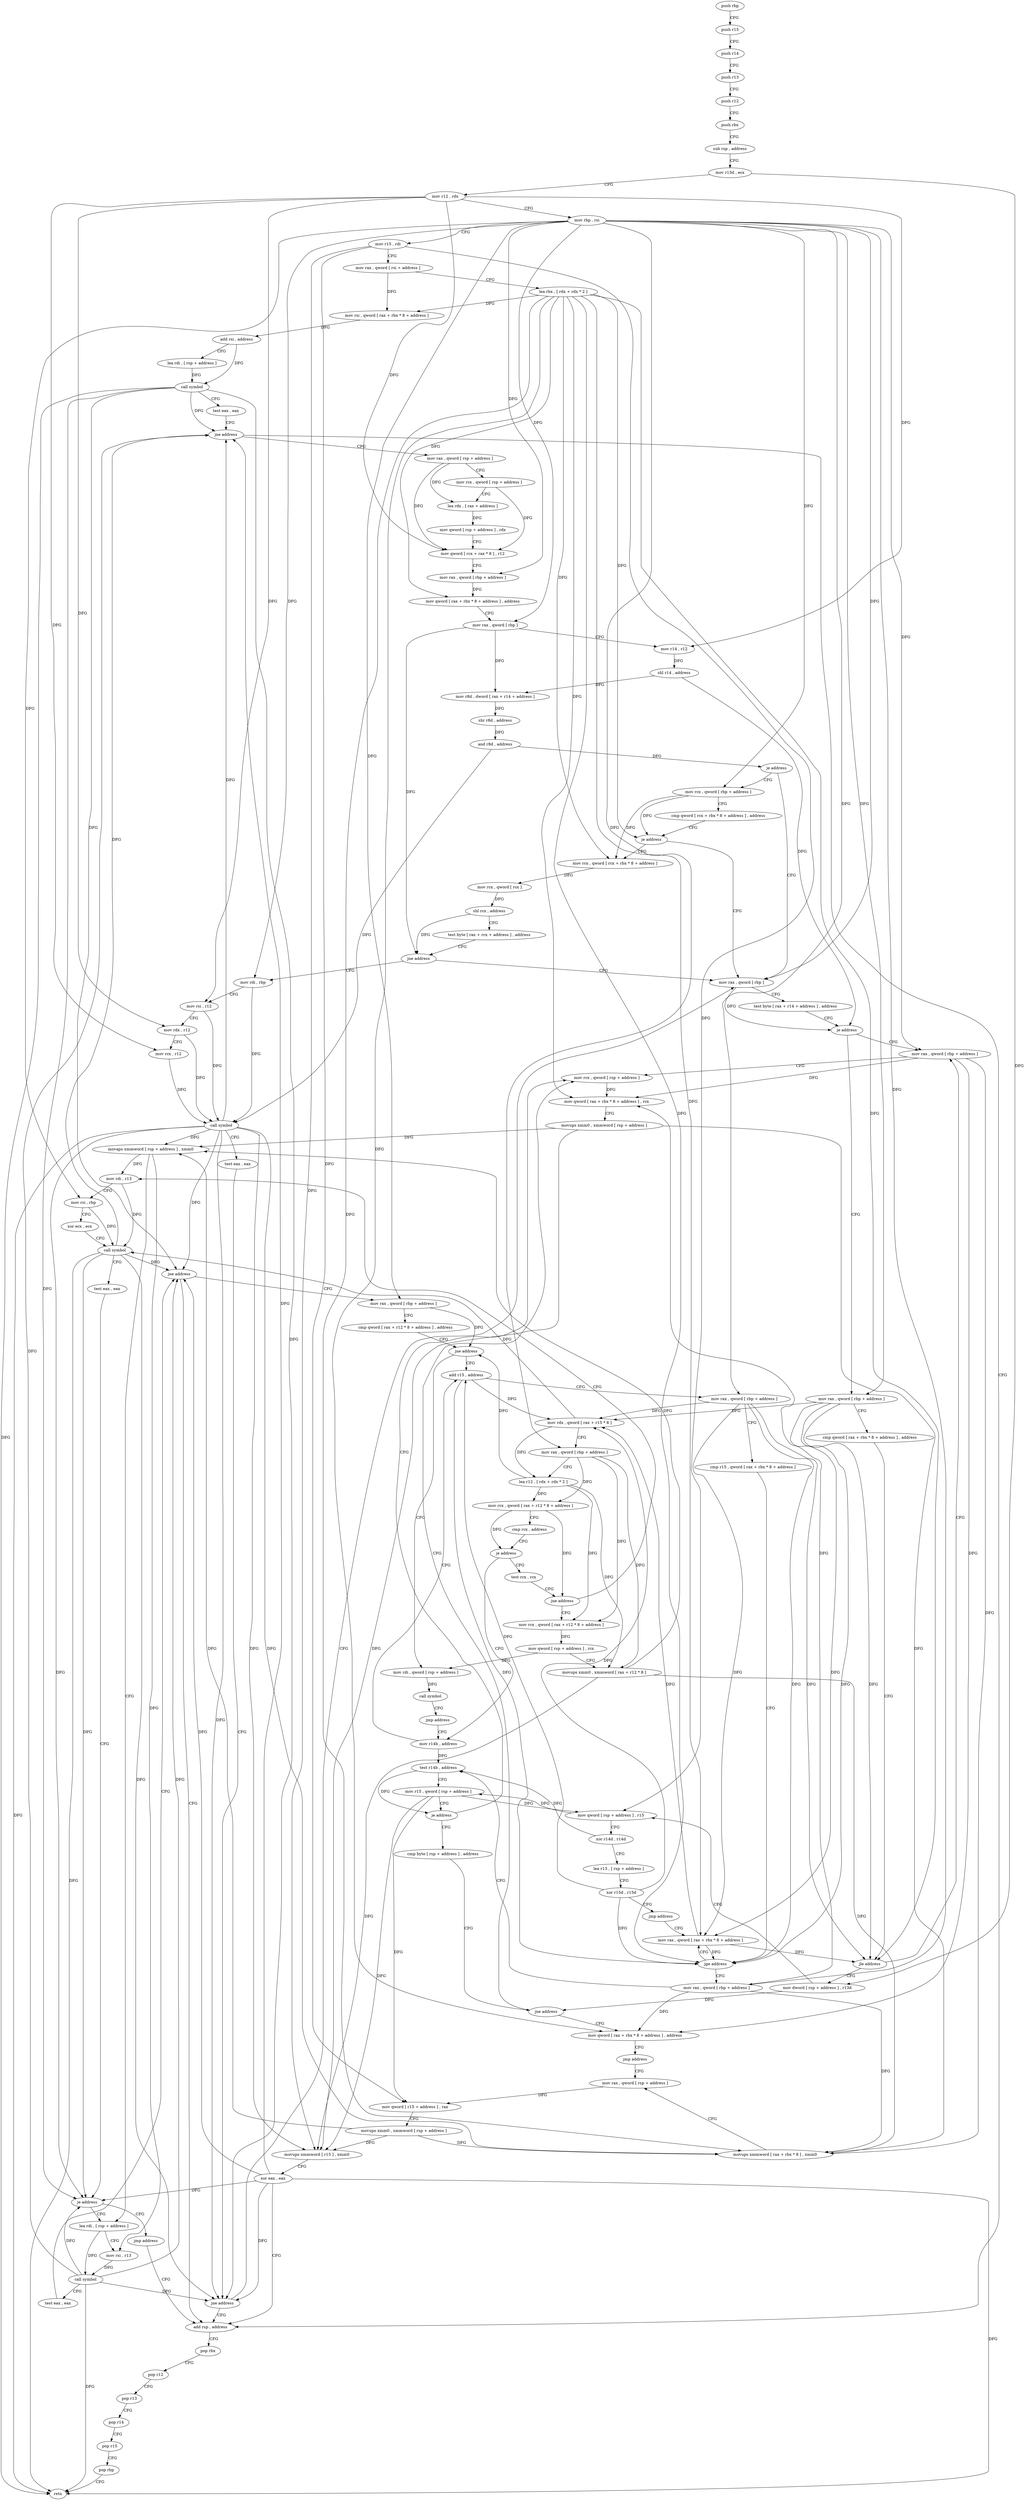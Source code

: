 digraph "func" {
"4239376" [label = "push rbp" ]
"4239377" [label = "push r15" ]
"4239379" [label = "push r14" ]
"4239381" [label = "push r13" ]
"4239383" [label = "push r12" ]
"4239385" [label = "push rbx" ]
"4239386" [label = "sub rsp , address" ]
"4239390" [label = "mov r13d , ecx" ]
"4239393" [label = "mov r12 , rdx" ]
"4239396" [label = "mov rbp , rsi" ]
"4239399" [label = "mov r15 , rdi" ]
"4239402" [label = "mov rax , qword [ rsi + address ]" ]
"4239406" [label = "lea rbx , [ rdx + rdx * 2 ]" ]
"4239410" [label = "mov rsi , qword [ rax + rbx * 8 + address ]" ]
"4239415" [label = "add rsi , address" ]
"4239419" [label = "lea rdi , [ rsp + address ]" ]
"4239424" [label = "call symbol" ]
"4239429" [label = "test eax , eax" ]
"4239431" [label = "jne address" ]
"4239803" [label = "add rsp , address" ]
"4239437" [label = "mov rax , qword [ rsp + address ]" ]
"4239807" [label = "pop rbx" ]
"4239808" [label = "pop r12" ]
"4239810" [label = "pop r13" ]
"4239812" [label = "pop r14" ]
"4239814" [label = "pop r15" ]
"4239816" [label = "pop rbp" ]
"4239817" [label = "retn" ]
"4239442" [label = "mov rcx , qword [ rsp + address ]" ]
"4239447" [label = "lea rdx , [ rax + address ]" ]
"4239451" [label = "mov qword [ rsp + address ] , rdx" ]
"4239456" [label = "mov qword [ rcx + rax * 8 ] , r12" ]
"4239460" [label = "mov rax , qword [ rbp + address ]" ]
"4239464" [label = "mov qword [ rax + rbx * 8 + address ] , address" ]
"4239473" [label = "mov rax , qword [ rbp ]" ]
"4239477" [label = "mov r14 , r12" ]
"4239480" [label = "shl r14 , address" ]
"4239484" [label = "mov r8d , dword [ rax + r14 + address ]" ]
"4239489" [label = "shr r8d , address" ]
"4239493" [label = "and r8d , address" ]
"4239500" [label = "je address" ]
"4239558" [label = "mov rax , qword [ rbp ]" ]
"4239502" [label = "mov rcx , qword [ rbp + address ]" ]
"4239562" [label = "test byte [ rax + r14 + address ] , address" ]
"4239568" [label = "je address" ]
"4239760" [label = "mov rax , qword [ rbp + address ]" ]
"4239574" [label = "mov rax , qword [ rbp + address ]" ]
"4239506" [label = "cmp qword [ rcx + rbx * 8 + address ] , address" ]
"4239512" [label = "je address" ]
"4239514" [label = "mov rcx , qword [ rcx + rbx * 8 + address ]" ]
"4239764" [label = "mov rcx , qword [ rsp + address ]" ]
"4239578" [label = "cmp qword [ rax + rbx * 8 + address ] , address" ]
"4239584" [label = "jle address" ]
"4239590" [label = "mov dword [ rsp + address ] , r13d" ]
"4239519" [label = "mov rcx , qword [ rcx ]" ]
"4239522" [label = "shl rcx , address" ]
"4239526" [label = "test byte [ rax + rcx + address ] , address" ]
"4239531" [label = "jne address" ]
"4239533" [label = "mov rdi , rbp" ]
"4239595" [label = "mov qword [ rsp + address ] , r15" ]
"4239600" [label = "xor r14d , r14d" ]
"4239603" [label = "lea r13 , [ rsp + address ]" ]
"4239608" [label = "xor r15d , r15d" ]
"4239611" [label = "jmp address" ]
"4239638" [label = "mov rax , qword [ rax + rbx * 8 + address ]" ]
"4239536" [label = "mov rsi , r12" ]
"4239539" [label = "mov rdx , r12" ]
"4239542" [label = "mov rcx , r12" ]
"4239545" [label = "call symbol" ]
"4239550" [label = "test eax , eax" ]
"4239552" [label = "jne address" ]
"4239643" [label = "mov rdx , qword [ rax + r15 * 8 ]" ]
"4239647" [label = "mov rax , qword [ rbp + address ]" ]
"4239651" [label = "lea r12 , [ rdx + rdx * 2 ]" ]
"4239655" [label = "mov rcx , qword [ rax + r12 * 8 + address ]" ]
"4239660" [label = "cmp rcx , address" ]
"4239664" [label = "je address" ]
"4239616" [label = "mov r14b , address" ]
"4239666" [label = "test rcx , rcx" ]
"4239619" [label = "add r15 , address" ]
"4239669" [label = "jne address" ]
"4239696" [label = "mov rcx , qword [ rax + r12 * 8 + address ]" ]
"4239671" [label = "mov rdi , r13" ]
"4239818" [label = "mov rax , qword [ rbp + address ]" ]
"4239822" [label = "test r14b , address" ]
"4239826" [label = "mov r15 , qword [ rsp + address ]" ]
"4239831" [label = "je address" ]
"4239833" [label = "cmp byte [ rsp + address ] , address" ]
"4239701" [label = "mov qword [ rsp + address ] , rcx" ]
"4239706" [label = "movups xmm0 , xmmword [ rax + r12 * 8 ]" ]
"4239711" [label = "movaps xmmword [ rsp + address ] , xmm0" ]
"4239716" [label = "lea rdi , [ rsp + address ]" ]
"4239674" [label = "mov rsi , rbp" ]
"4239677" [label = "xor ecx , ecx" ]
"4239679" [label = "call symbol" ]
"4239684" [label = "test eax , eax" ]
"4239686" [label = "je address" ]
"4239688" [label = "jmp address" ]
"4239769" [label = "mov qword [ rax + rbx * 8 + address ] , rcx" ]
"4239774" [label = "movups xmm0 , xmmword [ rsp + address ]" ]
"4239779" [label = "movups xmmword [ rax + rbx * 8 ] , xmm0" ]
"4239783" [label = "mov rax , qword [ rsp + address ]" ]
"4239838" [label = "jne address" ]
"4239840" [label = "mov qword [ rax + rbx * 8 + address ] , address" ]
"4239733" [label = "mov rax , qword [ rbp + address ]" ]
"4239737" [label = "cmp qword [ rax + r12 * 8 + address ] , address" ]
"4239743" [label = "jne address" ]
"4239745" [label = "mov rdi , qword [ rsp + address ]" ]
"4239721" [label = "mov rsi , r13" ]
"4239724" [label = "call symbol" ]
"4239729" [label = "test eax , eax" ]
"4239731" [label = "jne address" ]
"4239849" [label = "jmp address" ]
"4239623" [label = "mov rax , qword [ rbp + address ]" ]
"4239627" [label = "cmp r15 , qword [ rax + rbx * 8 + address ]" ]
"4239632" [label = "jge address" ]
"4239750" [label = "call symbol" ]
"4239755" [label = "jmp address" ]
"4239788" [label = "mov qword [ r15 + address ] , rax" ]
"4239792" [label = "movups xmm0 , xmmword [ rsp + address ]" ]
"4239797" [label = "movups xmmword [ r15 ] , xmm0" ]
"4239801" [label = "xor eax , eax" ]
"4239376" -> "4239377" [ label = "CFG" ]
"4239377" -> "4239379" [ label = "CFG" ]
"4239379" -> "4239381" [ label = "CFG" ]
"4239381" -> "4239383" [ label = "CFG" ]
"4239383" -> "4239385" [ label = "CFG" ]
"4239385" -> "4239386" [ label = "CFG" ]
"4239386" -> "4239390" [ label = "CFG" ]
"4239390" -> "4239393" [ label = "CFG" ]
"4239390" -> "4239590" [ label = "DFG" ]
"4239393" -> "4239396" [ label = "CFG" ]
"4239393" -> "4239456" [ label = "DFG" ]
"4239393" -> "4239477" [ label = "DFG" ]
"4239393" -> "4239536" [ label = "DFG" ]
"4239393" -> "4239539" [ label = "DFG" ]
"4239393" -> "4239542" [ label = "DFG" ]
"4239396" -> "4239399" [ label = "CFG" ]
"4239396" -> "4239460" [ label = "DFG" ]
"4239396" -> "4239473" [ label = "DFG" ]
"4239396" -> "4239558" [ label = "DFG" ]
"4239396" -> "4239502" [ label = "DFG" ]
"4239396" -> "4239760" [ label = "DFG" ]
"4239396" -> "4239574" [ label = "DFG" ]
"4239396" -> "4239533" [ label = "DFG" ]
"4239396" -> "4239647" [ label = "DFG" ]
"4239396" -> "4239623" [ label = "DFG" ]
"4239396" -> "4239674" [ label = "DFG" ]
"4239396" -> "4239818" [ label = "DFG" ]
"4239396" -> "4239733" [ label = "DFG" ]
"4239399" -> "4239402" [ label = "CFG" ]
"4239399" -> "4239595" [ label = "DFG" ]
"4239399" -> "4239788" [ label = "DFG" ]
"4239399" -> "4239797" [ label = "DFG" ]
"4239402" -> "4239406" [ label = "CFG" ]
"4239402" -> "4239410" [ label = "DFG" ]
"4239406" -> "4239410" [ label = "DFG" ]
"4239406" -> "4239464" [ label = "DFG" ]
"4239406" -> "4239512" [ label = "DFG" ]
"4239406" -> "4239584" [ label = "DFG" ]
"4239406" -> "4239514" [ label = "DFG" ]
"4239406" -> "4239769" [ label = "DFG" ]
"4239406" -> "4239779" [ label = "DFG" ]
"4239406" -> "4239638" [ label = "DFG" ]
"4239406" -> "4239632" [ label = "DFG" ]
"4239406" -> "4239840" [ label = "DFG" ]
"4239410" -> "4239415" [ label = "DFG" ]
"4239415" -> "4239419" [ label = "CFG" ]
"4239415" -> "4239424" [ label = "DFG" ]
"4239419" -> "4239424" [ label = "DFG" ]
"4239424" -> "4239429" [ label = "CFG" ]
"4239424" -> "4239431" [ label = "DFG" ]
"4239424" -> "4239817" [ label = "DFG" ]
"4239424" -> "4239552" [ label = "DFG" ]
"4239424" -> "4239686" [ label = "DFG" ]
"4239424" -> "4239731" [ label = "DFG" ]
"4239429" -> "4239431" [ label = "CFG" ]
"4239431" -> "4239803" [ label = "CFG" ]
"4239431" -> "4239437" [ label = "CFG" ]
"4239803" -> "4239807" [ label = "CFG" ]
"4239437" -> "4239442" [ label = "CFG" ]
"4239437" -> "4239447" [ label = "DFG" ]
"4239437" -> "4239456" [ label = "DFG" ]
"4239807" -> "4239808" [ label = "CFG" ]
"4239808" -> "4239810" [ label = "CFG" ]
"4239810" -> "4239812" [ label = "CFG" ]
"4239812" -> "4239814" [ label = "CFG" ]
"4239814" -> "4239816" [ label = "CFG" ]
"4239816" -> "4239817" [ label = "CFG" ]
"4239442" -> "4239447" [ label = "CFG" ]
"4239442" -> "4239456" [ label = "DFG" ]
"4239447" -> "4239451" [ label = "DFG" ]
"4239451" -> "4239456" [ label = "CFG" ]
"4239456" -> "4239460" [ label = "CFG" ]
"4239460" -> "4239464" [ label = "DFG" ]
"4239464" -> "4239473" [ label = "CFG" ]
"4239473" -> "4239477" [ label = "CFG" ]
"4239473" -> "4239484" [ label = "DFG" ]
"4239473" -> "4239531" [ label = "DFG" ]
"4239477" -> "4239480" [ label = "DFG" ]
"4239480" -> "4239484" [ label = "DFG" ]
"4239480" -> "4239568" [ label = "DFG" ]
"4239484" -> "4239489" [ label = "DFG" ]
"4239489" -> "4239493" [ label = "DFG" ]
"4239493" -> "4239500" [ label = "DFG" ]
"4239493" -> "4239545" [ label = "DFG" ]
"4239500" -> "4239558" [ label = "CFG" ]
"4239500" -> "4239502" [ label = "CFG" ]
"4239558" -> "4239562" [ label = "CFG" ]
"4239558" -> "4239568" [ label = "DFG" ]
"4239502" -> "4239506" [ label = "CFG" ]
"4239502" -> "4239512" [ label = "DFG" ]
"4239502" -> "4239514" [ label = "DFG" ]
"4239562" -> "4239568" [ label = "CFG" ]
"4239568" -> "4239760" [ label = "CFG" ]
"4239568" -> "4239574" [ label = "CFG" ]
"4239760" -> "4239764" [ label = "CFG" ]
"4239760" -> "4239769" [ label = "DFG" ]
"4239760" -> "4239779" [ label = "DFG" ]
"4239760" -> "4239840" [ label = "DFG" ]
"4239574" -> "4239578" [ label = "CFG" ]
"4239574" -> "4239584" [ label = "DFG" ]
"4239574" -> "4239638" [ label = "DFG" ]
"4239574" -> "4239643" [ label = "DFG" ]
"4239574" -> "4239632" [ label = "DFG" ]
"4239506" -> "4239512" [ label = "CFG" ]
"4239512" -> "4239558" [ label = "CFG" ]
"4239512" -> "4239514" [ label = "CFG" ]
"4239514" -> "4239519" [ label = "DFG" ]
"4239764" -> "4239769" [ label = "DFG" ]
"4239578" -> "4239584" [ label = "CFG" ]
"4239584" -> "4239760" [ label = "CFG" ]
"4239584" -> "4239590" [ label = "CFG" ]
"4239590" -> "4239595" [ label = "CFG" ]
"4239590" -> "4239838" [ label = "DFG" ]
"4239519" -> "4239522" [ label = "DFG" ]
"4239522" -> "4239526" [ label = "CFG" ]
"4239522" -> "4239531" [ label = "DFG" ]
"4239526" -> "4239531" [ label = "CFG" ]
"4239531" -> "4239558" [ label = "CFG" ]
"4239531" -> "4239533" [ label = "CFG" ]
"4239533" -> "4239536" [ label = "CFG" ]
"4239533" -> "4239545" [ label = "DFG" ]
"4239595" -> "4239600" [ label = "CFG" ]
"4239595" -> "4239826" [ label = "DFG" ]
"4239600" -> "4239603" [ label = "CFG" ]
"4239600" -> "4239822" [ label = "DFG" ]
"4239603" -> "4239608" [ label = "CFG" ]
"4239608" -> "4239611" [ label = "CFG" ]
"4239608" -> "4239643" [ label = "DFG" ]
"4239608" -> "4239619" [ label = "DFG" ]
"4239608" -> "4239632" [ label = "DFG" ]
"4239611" -> "4239638" [ label = "CFG" ]
"4239638" -> "4239643" [ label = "DFG" ]
"4239638" -> "4239584" [ label = "DFG" ]
"4239638" -> "4239632" [ label = "DFG" ]
"4239536" -> "4239539" [ label = "CFG" ]
"4239536" -> "4239545" [ label = "DFG" ]
"4239539" -> "4239542" [ label = "CFG" ]
"4239539" -> "4239545" [ label = "DFG" ]
"4239542" -> "4239545" [ label = "DFG" ]
"4239545" -> "4239550" [ label = "CFG" ]
"4239545" -> "4239431" [ label = "DFG" ]
"4239545" -> "4239779" [ label = "DFG" ]
"4239545" -> "4239817" [ label = "DFG" ]
"4239545" -> "4239552" [ label = "DFG" ]
"4239545" -> "4239686" [ label = "DFG" ]
"4239545" -> "4239731" [ label = "DFG" ]
"4239545" -> "4239797" [ label = "DFG" ]
"4239545" -> "4239711" [ label = "DFG" ]
"4239550" -> "4239552" [ label = "CFG" ]
"4239552" -> "4239803" [ label = "CFG" ]
"4239552" -> "4239558" [ label = "CFG" ]
"4239643" -> "4239647" [ label = "CFG" ]
"4239643" -> "4239651" [ label = "DFG" ]
"4239643" -> "4239679" [ label = "DFG" ]
"4239647" -> "4239651" [ label = "CFG" ]
"4239647" -> "4239655" [ label = "DFG" ]
"4239647" -> "4239696" [ label = "DFG" ]
"4239647" -> "4239706" [ label = "DFG" ]
"4239651" -> "4239655" [ label = "DFG" ]
"4239651" -> "4239696" [ label = "DFG" ]
"4239651" -> "4239706" [ label = "DFG" ]
"4239651" -> "4239743" [ label = "DFG" ]
"4239655" -> "4239660" [ label = "CFG" ]
"4239655" -> "4239664" [ label = "DFG" ]
"4239655" -> "4239669" [ label = "DFG" ]
"4239660" -> "4239664" [ label = "CFG" ]
"4239664" -> "4239616" [ label = "CFG" ]
"4239664" -> "4239666" [ label = "CFG" ]
"4239616" -> "4239619" [ label = "CFG" ]
"4239616" -> "4239822" [ label = "DFG" ]
"4239666" -> "4239669" [ label = "CFG" ]
"4239619" -> "4239623" [ label = "CFG" ]
"4239619" -> "4239643" [ label = "DFG" ]
"4239619" -> "4239632" [ label = "DFG" ]
"4239669" -> "4239696" [ label = "CFG" ]
"4239669" -> "4239671" [ label = "CFG" ]
"4239696" -> "4239701" [ label = "DFG" ]
"4239671" -> "4239674" [ label = "CFG" ]
"4239671" -> "4239679" [ label = "DFG" ]
"4239818" -> "4239822" [ label = "CFG" ]
"4239818" -> "4239769" [ label = "DFG" ]
"4239818" -> "4239779" [ label = "DFG" ]
"4239818" -> "4239840" [ label = "DFG" ]
"4239822" -> "4239826" [ label = "CFG" ]
"4239822" -> "4239831" [ label = "DFG" ]
"4239826" -> "4239831" [ label = "CFG" ]
"4239826" -> "4239595" [ label = "DFG" ]
"4239826" -> "4239788" [ label = "DFG" ]
"4239826" -> "4239797" [ label = "DFG" ]
"4239831" -> "4239764" [ label = "CFG" ]
"4239831" -> "4239833" [ label = "CFG" ]
"4239833" -> "4239838" [ label = "CFG" ]
"4239701" -> "4239706" [ label = "CFG" ]
"4239701" -> "4239745" [ label = "DFG" ]
"4239706" -> "4239711" [ label = "DFG" ]
"4239706" -> "4239779" [ label = "DFG" ]
"4239706" -> "4239797" [ label = "DFG" ]
"4239711" -> "4239716" [ label = "CFG" ]
"4239711" -> "4239671" [ label = "DFG" ]
"4239711" -> "4239721" [ label = "DFG" ]
"4239716" -> "4239721" [ label = "CFG" ]
"4239716" -> "4239724" [ label = "DFG" ]
"4239674" -> "4239677" [ label = "CFG" ]
"4239674" -> "4239679" [ label = "DFG" ]
"4239677" -> "4239679" [ label = "CFG" ]
"4239679" -> "4239684" [ label = "CFG" ]
"4239679" -> "4239431" [ label = "DFG" ]
"4239679" -> "4239552" [ label = "DFG" ]
"4239679" -> "4239817" [ label = "DFG" ]
"4239679" -> "4239686" [ label = "DFG" ]
"4239679" -> "4239731" [ label = "DFG" ]
"4239684" -> "4239686" [ label = "CFG" ]
"4239686" -> "4239716" [ label = "CFG" ]
"4239686" -> "4239688" [ label = "CFG" ]
"4239688" -> "4239803" [ label = "CFG" ]
"4239769" -> "4239774" [ label = "CFG" ]
"4239774" -> "4239779" [ label = "DFG" ]
"4239774" -> "4239797" [ label = "DFG" ]
"4239774" -> "4239711" [ label = "DFG" ]
"4239779" -> "4239783" [ label = "CFG" ]
"4239783" -> "4239788" [ label = "DFG" ]
"4239838" -> "4239764" [ label = "CFG" ]
"4239838" -> "4239840" [ label = "CFG" ]
"4239840" -> "4239849" [ label = "CFG" ]
"4239733" -> "4239737" [ label = "CFG" ]
"4239733" -> "4239743" [ label = "DFG" ]
"4239737" -> "4239743" [ label = "CFG" ]
"4239743" -> "4239619" [ label = "CFG" ]
"4239743" -> "4239745" [ label = "CFG" ]
"4239745" -> "4239750" [ label = "DFG" ]
"4239721" -> "4239724" [ label = "DFG" ]
"4239724" -> "4239729" [ label = "CFG" ]
"4239724" -> "4239431" [ label = "DFG" ]
"4239724" -> "4239552" [ label = "DFG" ]
"4239724" -> "4239686" [ label = "DFG" ]
"4239724" -> "4239817" [ label = "DFG" ]
"4239724" -> "4239731" [ label = "DFG" ]
"4239729" -> "4239731" [ label = "CFG" ]
"4239731" -> "4239803" [ label = "CFG" ]
"4239731" -> "4239733" [ label = "CFG" ]
"4239849" -> "4239783" [ label = "CFG" ]
"4239623" -> "4239627" [ label = "CFG" ]
"4239623" -> "4239584" [ label = "DFG" ]
"4239623" -> "4239638" [ label = "DFG" ]
"4239623" -> "4239643" [ label = "DFG" ]
"4239623" -> "4239632" [ label = "DFG" ]
"4239627" -> "4239632" [ label = "CFG" ]
"4239632" -> "4239818" [ label = "CFG" ]
"4239632" -> "4239638" [ label = "CFG" ]
"4239750" -> "4239755" [ label = "CFG" ]
"4239755" -> "4239616" [ label = "CFG" ]
"4239788" -> "4239792" [ label = "CFG" ]
"4239792" -> "4239797" [ label = "DFG" ]
"4239792" -> "4239779" [ label = "DFG" ]
"4239792" -> "4239711" [ label = "DFG" ]
"4239797" -> "4239801" [ label = "CFG" ]
"4239801" -> "4239803" [ label = "CFG" ]
"4239801" -> "4239431" [ label = "DFG" ]
"4239801" -> "4239552" [ label = "DFG" ]
"4239801" -> "4239817" [ label = "DFG" ]
"4239801" -> "4239686" [ label = "DFG" ]
"4239801" -> "4239731" [ label = "DFG" ]
}
